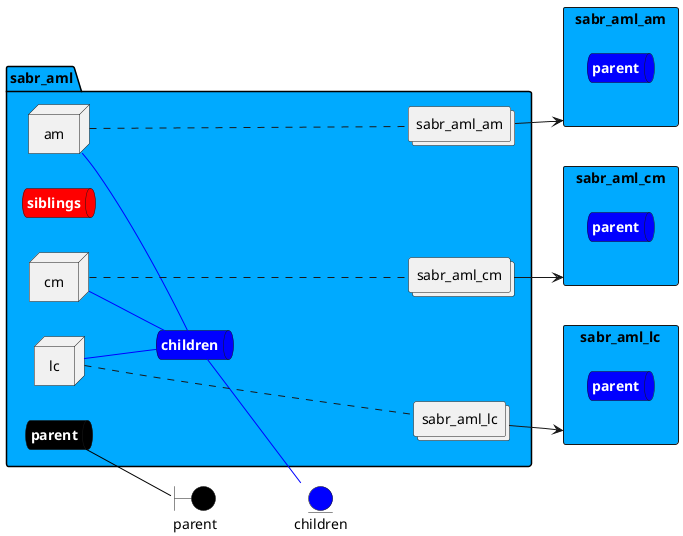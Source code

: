 @startuml

left to right direction


boundary parent #black


entity children #blue

rectangle "sabr_aml_am" as sabr_aml_amStack #00aaff {
    queue sabr_aml_amStacksnet #blue [
        <b><color:white>parent</color></b>
    ]
}
rectangle "sabr_aml_cm" as sabr_aml_cmStack #00aaff {
    queue sabr_aml_cmStacksnet #blue [
        <b><color:white>parent</color></b>
    ]
}
rectangle "sabr_aml_lc" as sabr_aml_lcStack #00aaff {
    queue sabr_aml_lcStacksnet #blue [
        <b><color:white>parent</color></b>
    ]
}



package "sabr_aml" #00aaff {
    queue parentnet #black [
            <b><color:white>parent</color></b>
    ]
    
    parentnet -[#black]- parent
    
    queue childrennet #blue [
            <b><color:white>children</color></b>
    ]
    
    childrennet -[#blue]- children
    
    queue siblingsnet #red [
            <b><color:white>siblings</color></b>
    ]
    

node "am" as amService
node "cm" as cmService
node "lc" as lcService

        collections "sabr_aml_am" as sabr_aml_amimage
            collections "sabr_aml_cm" as sabr_aml_cmimage
            collections "sabr_aml_lc" as sabr_aml_lcimage
    
}

amService -[#blue]- childrennet

cmService -[#blue]- childrennet

lcService -[#blue]- childrennet
amService .... sabr_aml_amimage
cmService .... sabr_aml_cmimage
lcService .... sabr_aml_lcimage

sabr_aml_amimage --> sabr_aml_amStack
    
sabr_aml_cmimage --> sabr_aml_cmStack
    
sabr_aml_lcimage --> sabr_aml_lcStack
    

@enduml
